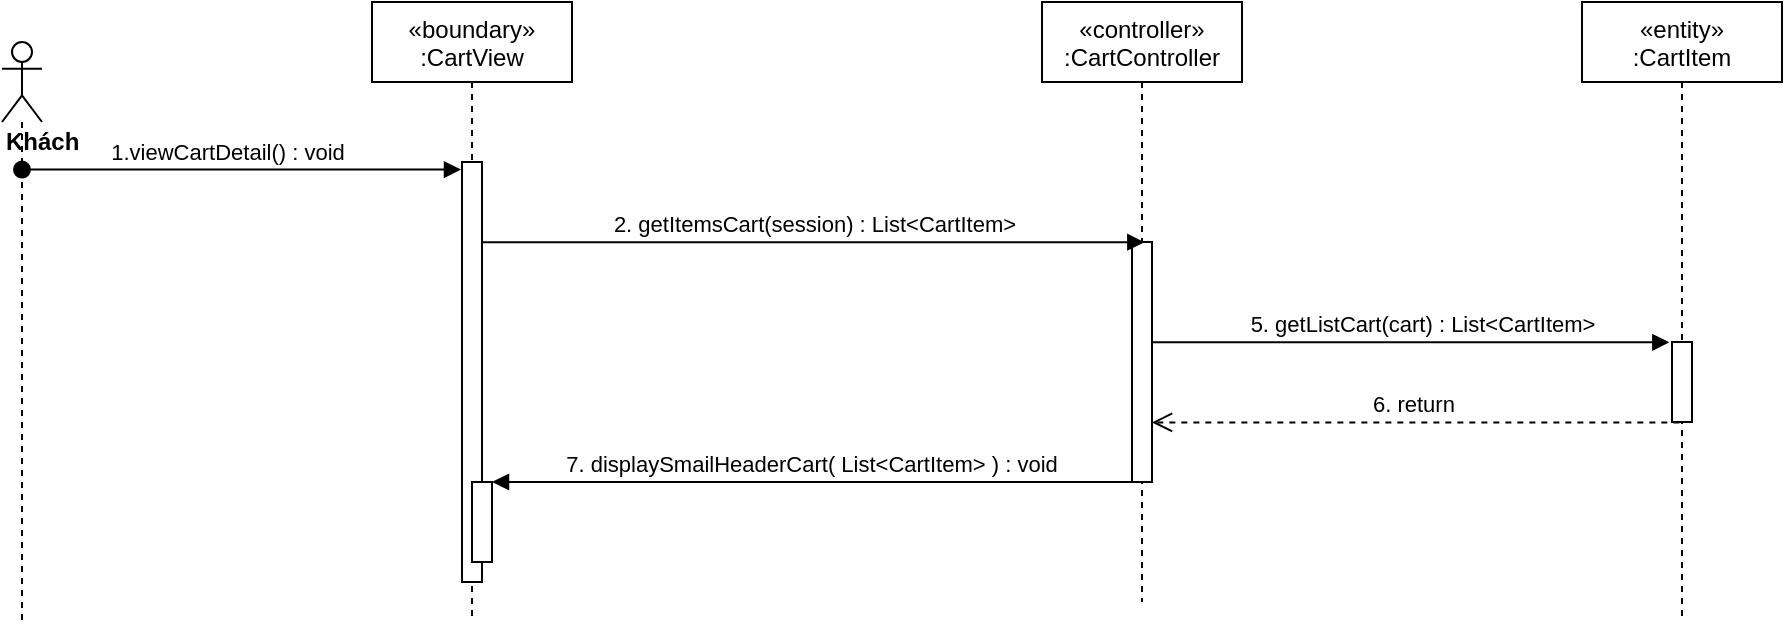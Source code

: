 <mxfile version="14.6.10" type="device"><diagram id="kgpKYQtTHZ0yAKxKKP6v" name="Page-1"><mxGraphModel dx="1038" dy="580" grid="1" gridSize="10" guides="1" tooltips="1" connect="1" arrows="1" fold="1" page="1" pageScale="1" pageWidth="850" pageHeight="1100" math="0" shadow="0"><root><mxCell id="0"/><mxCell id="1" parent="0"/><mxCell id="AyrRQ5OWU3sJBnbY8tf0-1" value="«boundary»&#10;:CartView" style="shape=umlLifeline;perimeter=lifelinePerimeter;container=1;collapsible=0;recursiveResize=0;rounded=0;shadow=0;strokeWidth=1;" vertex="1" parent="1"><mxGeometry x="325" y="80" width="100" height="310" as="geometry"/></mxCell><mxCell id="AyrRQ5OWU3sJBnbY8tf0-2" value="" style="points=[];perimeter=orthogonalPerimeter;rounded=0;shadow=0;strokeWidth=1;" vertex="1" parent="AyrRQ5OWU3sJBnbY8tf0-1"><mxGeometry x="45" y="80" width="10" height="210" as="geometry"/></mxCell><mxCell id="AyrRQ5OWU3sJBnbY8tf0-3" value="" style="html=1;points=[];perimeter=orthogonalPerimeter;" vertex="1" parent="AyrRQ5OWU3sJBnbY8tf0-1"><mxGeometry x="50" y="240" width="10" height="40" as="geometry"/></mxCell><mxCell id="AyrRQ5OWU3sJBnbY8tf0-4" value="«controller»&#10;:CartController" style="shape=umlLifeline;perimeter=lifelinePerimeter;container=1;collapsible=0;recursiveResize=0;rounded=0;shadow=0;strokeWidth=1;" vertex="1" parent="1"><mxGeometry x="660" y="80" width="100" height="300" as="geometry"/></mxCell><mxCell id="AyrRQ5OWU3sJBnbY8tf0-5" value="" style="points=[];perimeter=orthogonalPerimeter;rounded=0;shadow=0;strokeWidth=1;" vertex="1" parent="AyrRQ5OWU3sJBnbY8tf0-4"><mxGeometry x="45" y="120" width="10" height="120" as="geometry"/></mxCell><mxCell id="AyrRQ5OWU3sJBnbY8tf0-6" value="&lt;div&gt;&lt;b&gt;Khách&lt;/b&gt;&lt;/div&gt;" style="shape=umlLifeline;participant=umlActor;perimeter=lifelinePerimeter;whiteSpace=wrap;html=1;container=1;collapsible=0;recursiveResize=0;verticalAlign=top;spacingTop=36;outlineConnect=0;align=left;" vertex="1" parent="1"><mxGeometry x="140" y="100" width="20" height="290" as="geometry"/></mxCell><mxCell id="AyrRQ5OWU3sJBnbY8tf0-7" value="1.viewCartDetail() : void" style="verticalAlign=bottom;startArrow=oval;endArrow=block;startSize=8;shadow=0;strokeWidth=1;entryX=-0.05;entryY=0.018;entryDx=0;entryDy=0;entryPerimeter=0;" edge="1" parent="1" source="AyrRQ5OWU3sJBnbY8tf0-6" target="AyrRQ5OWU3sJBnbY8tf0-2"><mxGeometry x="-0.06" relative="1" as="geometry"><mxPoint x="100" y="170" as="sourcePoint"/><mxPoint as="offset"/></mxGeometry></mxCell><mxCell id="AyrRQ5OWU3sJBnbY8tf0-10" value="2. getItemsCart(session) : List&amp;lt;CartItem&amp;gt;" style="html=1;verticalAlign=bottom;endArrow=block;entryX=0.617;entryY=0.001;entryDx=0;entryDy=0;entryPerimeter=0;" edge="1" parent="1" source="AyrRQ5OWU3sJBnbY8tf0-2" target="AyrRQ5OWU3sJBnbY8tf0-5"><mxGeometry width="80" relative="1" as="geometry"><mxPoint x="320" y="248" as="sourcePoint"/><mxPoint x="500" y="210" as="targetPoint"/></mxGeometry></mxCell><mxCell id="AyrRQ5OWU3sJBnbY8tf0-12" value="«entity»&#10;:CartItem" style="shape=umlLifeline;perimeter=lifelinePerimeter;container=1;collapsible=0;recursiveResize=0;rounded=0;shadow=0;strokeWidth=1;" vertex="1" parent="1"><mxGeometry x="930" y="80" width="100" height="310" as="geometry"/></mxCell><mxCell id="AyrRQ5OWU3sJBnbY8tf0-13" value="" style="points=[];perimeter=orthogonalPerimeter;rounded=0;shadow=0;strokeWidth=1;" vertex="1" parent="AyrRQ5OWU3sJBnbY8tf0-12"><mxGeometry x="45" y="170" width="10" height="40" as="geometry"/></mxCell><mxCell id="AyrRQ5OWU3sJBnbY8tf0-14" value="5. getListCart(cart) : List&amp;lt;CartItem&amp;gt;" style="html=1;verticalAlign=bottom;endArrow=block;entryX=-0.133;entryY=0.004;entryDx=0;entryDy=0;entryPerimeter=0;" edge="1" parent="1" source="AyrRQ5OWU3sJBnbY8tf0-5" target="AyrRQ5OWU3sJBnbY8tf0-13"><mxGeometry x="0.041" width="80" relative="1" as="geometry"><mxPoint x="995" y="260.12" as="sourcePoint"/><mxPoint x="1000" y="190" as="targetPoint"/><mxPoint as="offset"/></mxGeometry></mxCell><mxCell id="AyrRQ5OWU3sJBnbY8tf0-15" value="6. return&amp;nbsp;" style="html=1;verticalAlign=bottom;endArrow=open;dashed=1;endSize=8;exitX=0.367;exitY=1.006;exitDx=0;exitDy=0;exitPerimeter=0;" edge="1" parent="1" source="AyrRQ5OWU3sJBnbY8tf0-13" target="AyrRQ5OWU3sJBnbY8tf0-5"><mxGeometry relative="1" as="geometry"><mxPoint x="1000" y="360" as="sourcePoint"/><mxPoint x="989.5" y="290.18" as="targetPoint"/></mxGeometry></mxCell><mxCell id="AyrRQ5OWU3sJBnbY8tf0-17" value="7. displaySmailHeaderCart( List&lt;CartItem&gt; ) : void" style="verticalAlign=bottom;endArrow=block;shadow=0;strokeWidth=1;" edge="1" parent="1" source="AyrRQ5OWU3sJBnbY8tf0-5" target="AyrRQ5OWU3sJBnbY8tf0-3"><mxGeometry relative="1" as="geometry"><mxPoint x="565" y="370" as="sourcePoint"/><mxPoint x="350" y="401" as="targetPoint"/></mxGeometry></mxCell></root></mxGraphModel></diagram></mxfile>